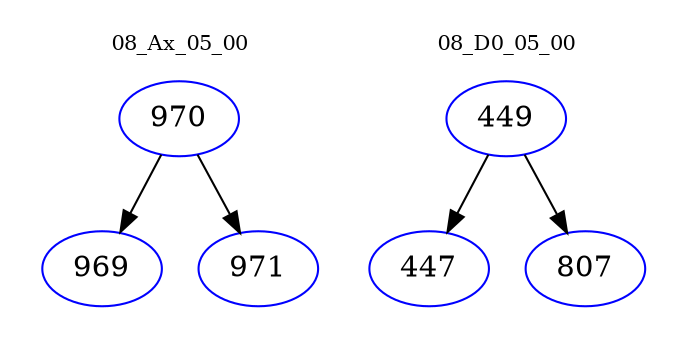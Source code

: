 digraph{
subgraph cluster_0 {
color = white
label = "08_Ax_05_00";
fontsize=10;
T0_970 [label="970", color="blue"]
T0_970 -> T0_969 [color="black"]
T0_969 [label="969", color="blue"]
T0_970 -> T0_971 [color="black"]
T0_971 [label="971", color="blue"]
}
subgraph cluster_1 {
color = white
label = "08_D0_05_00";
fontsize=10;
T1_449 [label="449", color="blue"]
T1_449 -> T1_447 [color="black"]
T1_447 [label="447", color="blue"]
T1_449 -> T1_807 [color="black"]
T1_807 [label="807", color="blue"]
}
}
